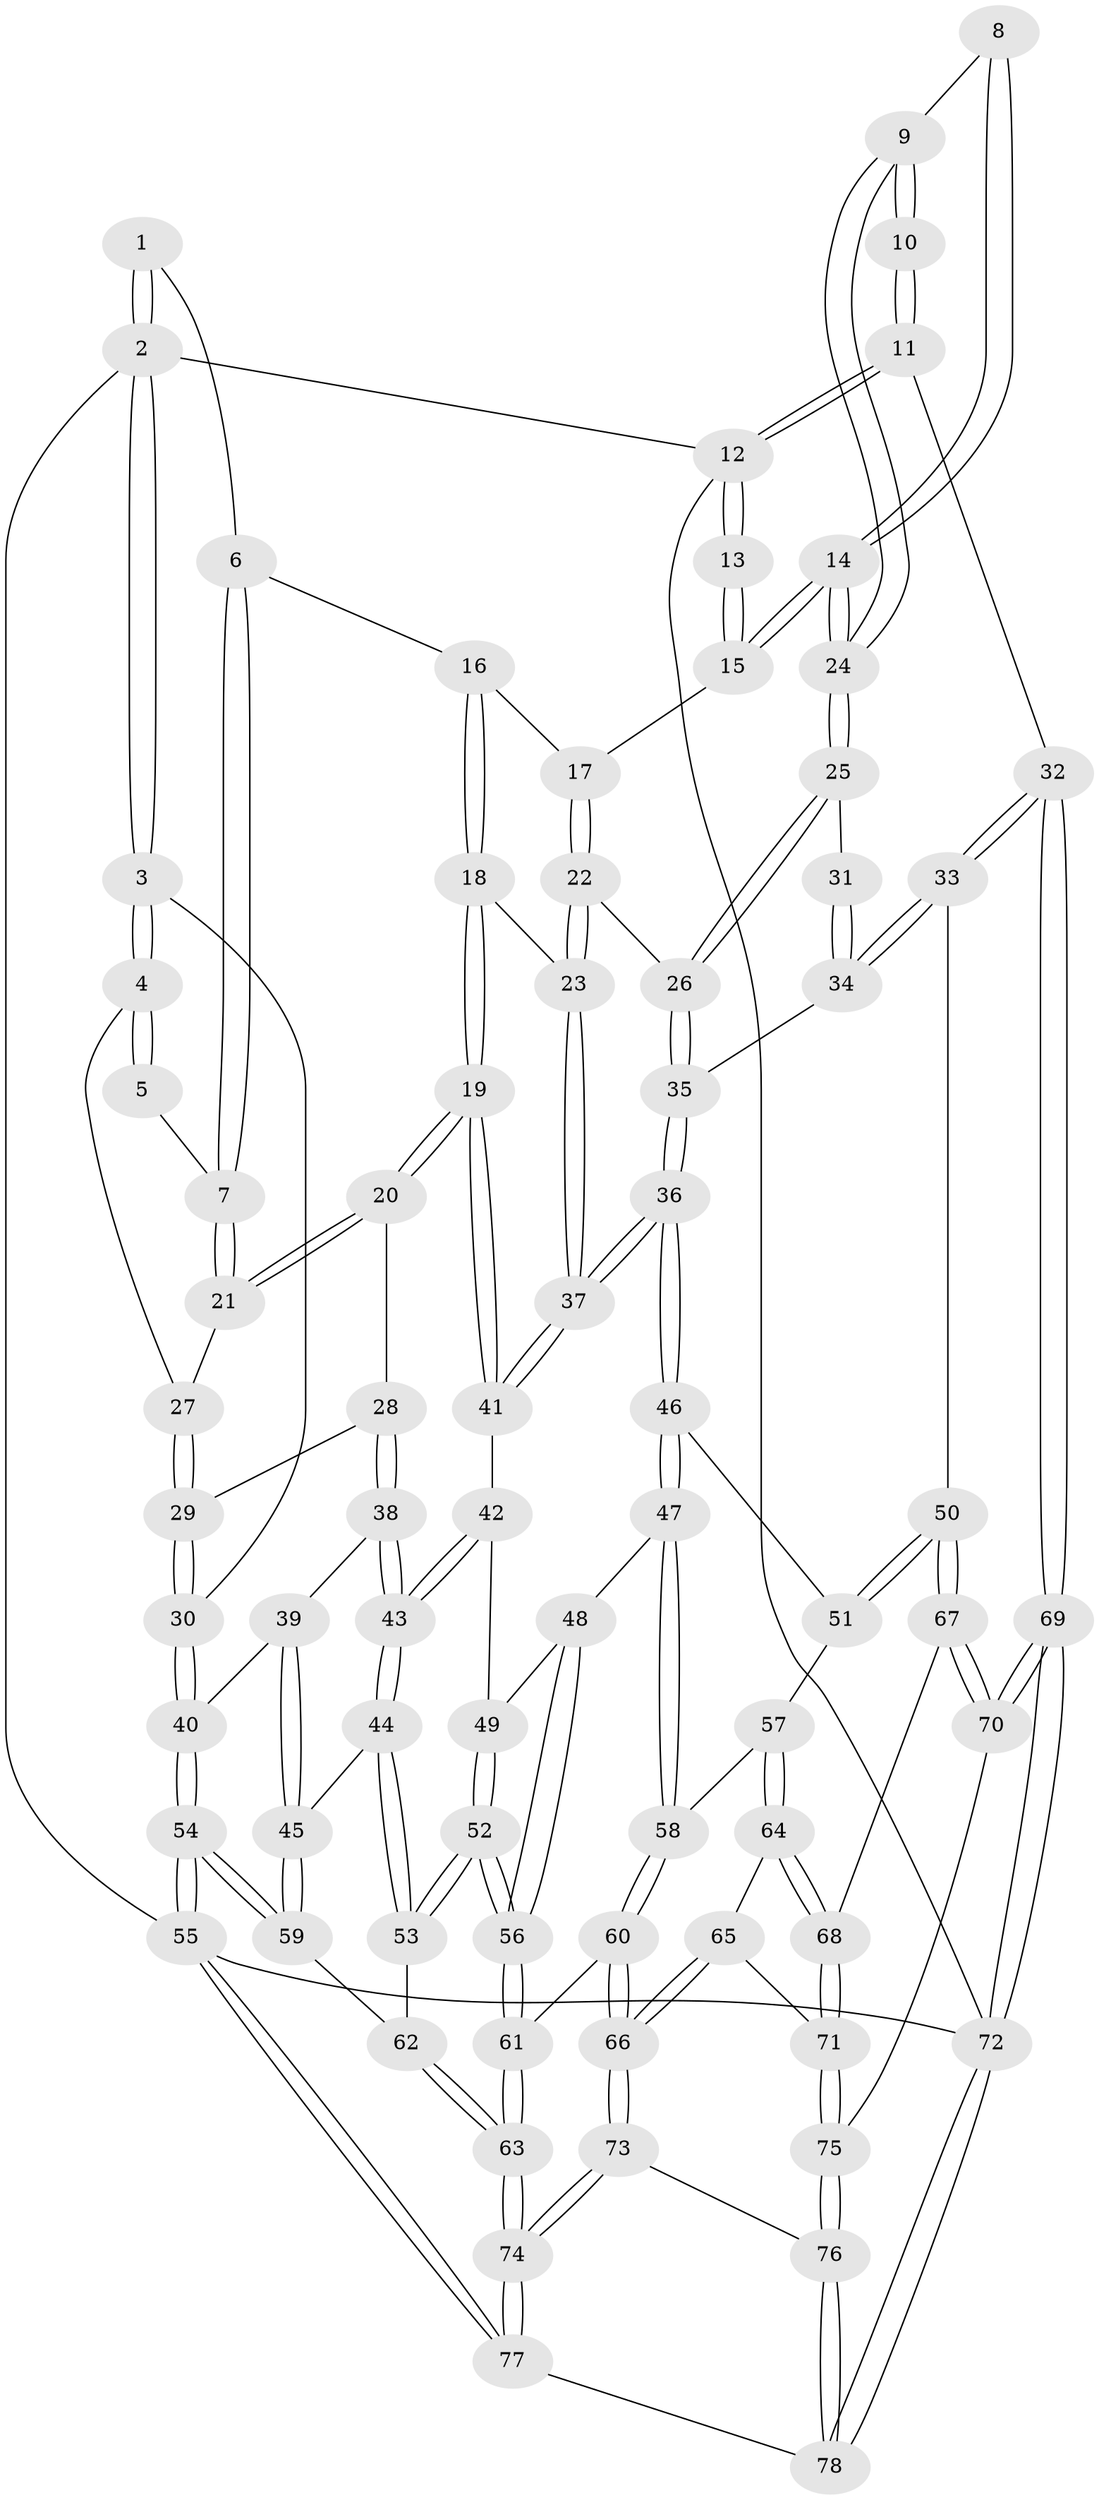 // coarse degree distribution, {2: 0.037037037037037035, 4: 0.25925925925925924, 3: 0.05555555555555555, 8: 0.05555555555555555, 6: 0.09259259259259259, 5: 0.4444444444444444, 7: 0.05555555555555555}
// Generated by graph-tools (version 1.1) at 2025/06/03/04/25 22:06:09]
// undirected, 78 vertices, 192 edges
graph export_dot {
graph [start="1"]
  node [color=gray90,style=filled];
  1 [pos="+0.12313478459502886+0"];
  2 [pos="+0+0"];
  3 [pos="+0+0.12649887004074198"];
  4 [pos="+0+0.1489326312680917"];
  5 [pos="+0.05447074322180495+0.06861287216397496"];
  6 [pos="+0.3421143981894382+0"];
  7 [pos="+0.16521369387852394+0.11360381234276057"];
  8 [pos="+0.9307784042656337+0.08040574954552958"];
  9 [pos="+0.9727992076808242+0.14174722602527767"];
  10 [pos="+1+0.1720319980479615"];
  11 [pos="+1+0.1600916770281233"];
  12 [pos="+1+0"];
  13 [pos="+0.8719392509422903+0"];
  14 [pos="+0.6937699450591337+0.10435992090132588"];
  15 [pos="+0.604435412477893+0"];
  16 [pos="+0.3677044275669971+0"];
  17 [pos="+0.5078591866890824+0"];
  18 [pos="+0.3118707465809632+0.3052138219692715"];
  19 [pos="+0.3066923898279659+0.30856986037535855"];
  20 [pos="+0.24834330445694316+0.29550777819346097"];
  21 [pos="+0.15345050594893678+0.15018080601432826"];
  22 [pos="+0.4498675938236811+0.28508269017666343"];
  23 [pos="+0.4323919965847166+0.2997288670747283"];
  24 [pos="+0.6973992464388356+0.1197949738070898"];
  25 [pos="+0.7026393012480109+0.1846246360985863"];
  26 [pos="+0.6950442797549751+0.23786991116463957"];
  27 [pos="+0.0537435268851282+0.18776005768219833"];
  28 [pos="+0.12962089798634835+0.34032435308077763"];
  29 [pos="+0.0734784527887037+0.2897407882786253"];
  30 [pos="+0+0.3728299903836756"];
  31 [pos="+0.9566905722727417+0.21262677343725866"];
  32 [pos="+1+0.5268789957878957"];
  33 [pos="+0.968122506856585+0.529076123464256"];
  34 [pos="+0.861048729708731+0.407491279618893"];
  35 [pos="+0.7243018951749232+0.3344895826980847"];
  36 [pos="+0.5721972570061462+0.5053156958042936"];
  37 [pos="+0.5344540686004948+0.4672441701521373"];
  38 [pos="+0.09870616749167092+0.4066603715126045"];
  39 [pos="+0.041487747939042634+0.4310491427925037"];
  40 [pos="+0+0.41278106917133156"];
  41 [pos="+0.3047652461645399+0.4356070595567918"];
  42 [pos="+0.29932136171348456+0.45563377309619807"];
  43 [pos="+0.18377318277382831+0.5067123342740659"];
  44 [pos="+0.16347415661622539+0.5585564948156684"];
  45 [pos="+0.07822560226060363+0.6052280912334811"];
  46 [pos="+0.5712225410439993+0.5151201463009069"];
  47 [pos="+0.5649956819857025+0.531647011363396"];
  48 [pos="+0.4481098247983794+0.5650554599277607"];
  49 [pos="+0.31448506811951743+0.4851225666266535"];
  50 [pos="+0.9089876718027425+0.5880943173017108"];
  51 [pos="+0.808472673237191+0.5726569491286911"];
  52 [pos="+0.29415047572951386+0.6468193967009495"];
  53 [pos="+0.2617549708735271+0.6448879422085894"];
  54 [pos="+0+0.9581678371449631"];
  55 [pos="+0+1"];
  56 [pos="+0.3517136144730194+0.6887264300839049"];
  57 [pos="+0.5942615698442427+0.639767908392291"];
  58 [pos="+0.5905188583939961+0.6325676238954592"];
  59 [pos="+0+0.7168241492810676"];
  60 [pos="+0.3832084234509275+0.7256183470885774"];
  61 [pos="+0.3555728631049257+0.700780895859648"];
  62 [pos="+0.22459054048161753+0.6754562636224494"];
  63 [pos="+0.1929539103488462+0.855880628347419"];
  64 [pos="+0.6005340649470997+0.6539707267286071"];
  65 [pos="+0.5972975319230435+0.6859171682810278"];
  66 [pos="+0.43951461397137637+0.81765773121727"];
  67 [pos="+0.8532241578956743+0.684651634446916"];
  68 [pos="+0.8173066072026797+0.6881554674156404"];
  69 [pos="+1+1"];
  70 [pos="+0.8629719168665569+0.7941560597314581"];
  71 [pos="+0.6451782951775945+0.8115643089824582"];
  72 [pos="+1+1"];
  73 [pos="+0.44237363211936864+0.8473452798178445"];
  74 [pos="+0.01187638198468567+1"];
  75 [pos="+0.6496757022700368+0.9730376034973823"];
  76 [pos="+0.6414993492309444+0.9917609258950891"];
  77 [pos="+0+1"];
  78 [pos="+0.6600644677188444+1"];
  1 -- 2;
  1 -- 2;
  1 -- 6;
  2 -- 3;
  2 -- 3;
  2 -- 12;
  2 -- 55;
  3 -- 4;
  3 -- 4;
  3 -- 30;
  4 -- 5;
  4 -- 5;
  4 -- 27;
  5 -- 7;
  6 -- 7;
  6 -- 7;
  6 -- 16;
  7 -- 21;
  7 -- 21;
  8 -- 9;
  8 -- 14;
  8 -- 14;
  9 -- 10;
  9 -- 10;
  9 -- 24;
  9 -- 24;
  10 -- 11;
  10 -- 11;
  11 -- 12;
  11 -- 12;
  11 -- 32;
  12 -- 13;
  12 -- 13;
  12 -- 72;
  13 -- 15;
  13 -- 15;
  14 -- 15;
  14 -- 15;
  14 -- 24;
  14 -- 24;
  15 -- 17;
  16 -- 17;
  16 -- 18;
  16 -- 18;
  17 -- 22;
  17 -- 22;
  18 -- 19;
  18 -- 19;
  18 -- 23;
  19 -- 20;
  19 -- 20;
  19 -- 41;
  19 -- 41;
  20 -- 21;
  20 -- 21;
  20 -- 28;
  21 -- 27;
  22 -- 23;
  22 -- 23;
  22 -- 26;
  23 -- 37;
  23 -- 37;
  24 -- 25;
  24 -- 25;
  25 -- 26;
  25 -- 26;
  25 -- 31;
  26 -- 35;
  26 -- 35;
  27 -- 29;
  27 -- 29;
  28 -- 29;
  28 -- 38;
  28 -- 38;
  29 -- 30;
  29 -- 30;
  30 -- 40;
  30 -- 40;
  31 -- 34;
  31 -- 34;
  32 -- 33;
  32 -- 33;
  32 -- 69;
  32 -- 69;
  33 -- 34;
  33 -- 34;
  33 -- 50;
  34 -- 35;
  35 -- 36;
  35 -- 36;
  36 -- 37;
  36 -- 37;
  36 -- 46;
  36 -- 46;
  37 -- 41;
  37 -- 41;
  38 -- 39;
  38 -- 43;
  38 -- 43;
  39 -- 40;
  39 -- 45;
  39 -- 45;
  40 -- 54;
  40 -- 54;
  41 -- 42;
  42 -- 43;
  42 -- 43;
  42 -- 49;
  43 -- 44;
  43 -- 44;
  44 -- 45;
  44 -- 53;
  44 -- 53;
  45 -- 59;
  45 -- 59;
  46 -- 47;
  46 -- 47;
  46 -- 51;
  47 -- 48;
  47 -- 58;
  47 -- 58;
  48 -- 49;
  48 -- 56;
  48 -- 56;
  49 -- 52;
  49 -- 52;
  50 -- 51;
  50 -- 51;
  50 -- 67;
  50 -- 67;
  51 -- 57;
  52 -- 53;
  52 -- 53;
  52 -- 56;
  52 -- 56;
  53 -- 62;
  54 -- 55;
  54 -- 55;
  54 -- 59;
  54 -- 59;
  55 -- 77;
  55 -- 77;
  55 -- 72;
  56 -- 61;
  56 -- 61;
  57 -- 58;
  57 -- 64;
  57 -- 64;
  58 -- 60;
  58 -- 60;
  59 -- 62;
  60 -- 61;
  60 -- 66;
  60 -- 66;
  61 -- 63;
  61 -- 63;
  62 -- 63;
  62 -- 63;
  63 -- 74;
  63 -- 74;
  64 -- 65;
  64 -- 68;
  64 -- 68;
  65 -- 66;
  65 -- 66;
  65 -- 71;
  66 -- 73;
  66 -- 73;
  67 -- 68;
  67 -- 70;
  67 -- 70;
  68 -- 71;
  68 -- 71;
  69 -- 70;
  69 -- 70;
  69 -- 72;
  69 -- 72;
  70 -- 75;
  71 -- 75;
  71 -- 75;
  72 -- 78;
  72 -- 78;
  73 -- 74;
  73 -- 74;
  73 -- 76;
  74 -- 77;
  74 -- 77;
  75 -- 76;
  75 -- 76;
  76 -- 78;
  76 -- 78;
  77 -- 78;
}
